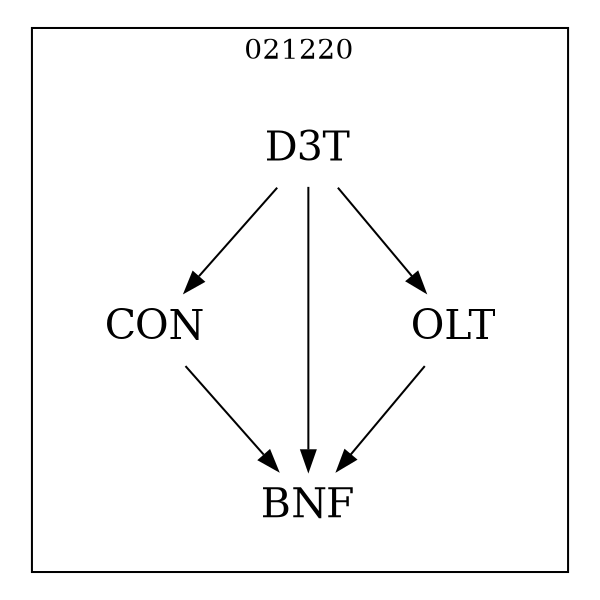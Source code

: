 strict digraph DAGS {
	size = "4,4!" ; ratio ="fill"; subgraph cluster_0{
			labeldoc = "t";
			label = "021220";node	[label= CON, shape = plaintext, fontsize=20] CON;node	[label= BNF, shape = plaintext, fontsize=20] BNF;node	[label= D3T, shape = plaintext, fontsize=20] D3T;node	[label= OLT, shape = plaintext, fontsize=20] OLT;
CON->BNF;
D3T->CON;
D3T->BNF;
D3T->OLT;
OLT->BNF;
	}}